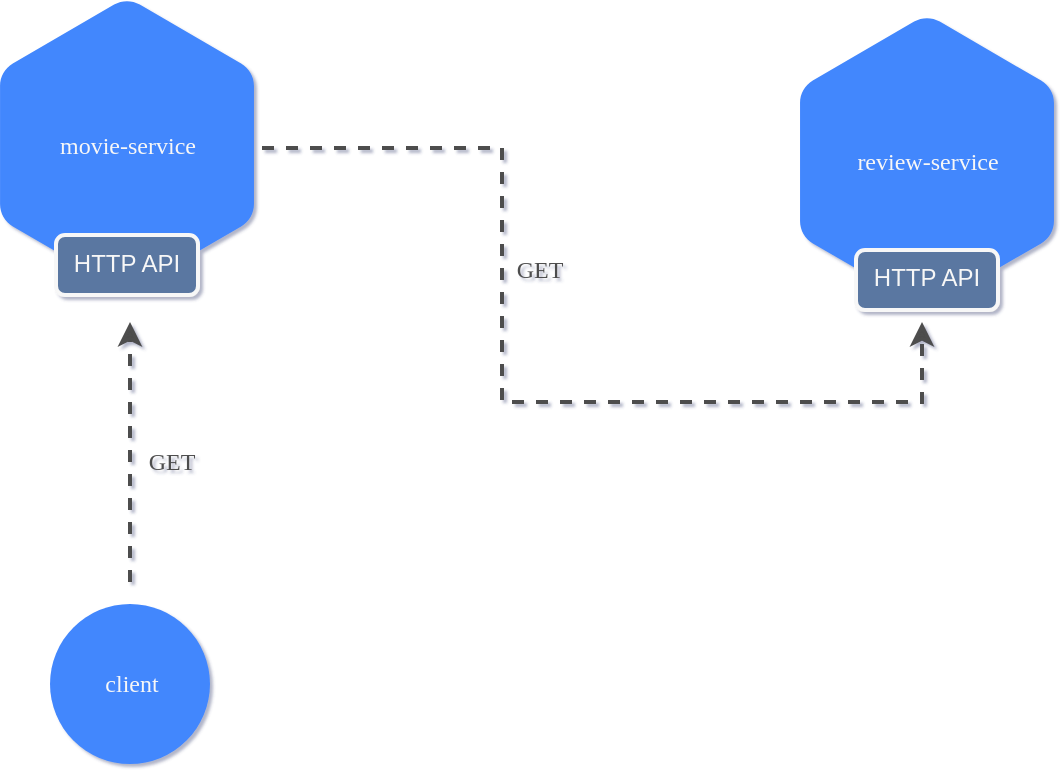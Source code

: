 <mxfile version="10.7.7" type="device"><diagram id="-4LJug5yAsa3-umCaJyY" name="Page-1"><mxGraphModel dx="830" dy="586" grid="1" gridSize="10" guides="1" tooltips="1" connect="1" arrows="1" fold="1" page="1" pageScale="1" pageWidth="1169" pageHeight="827" math="0" shadow="1"><root><mxCell id="0"/><mxCell id="1" parent="0"/><mxCell id="8WegFNzEPPL-kg4fo7BF-7" style="edgeStyle=orthogonalEdgeStyle;rounded=0;orthogonalLoop=1;jettySize=auto;html=1;fontColor=#F7F7F7;dashed=1;strokeColor=#4D4D4D;strokeWidth=2;shadow=0;" edge="1" parent="1"><mxGeometry relative="1" as="geometry"><mxPoint x="240" y="213" as="sourcePoint"/><mxPoint x="570" y="300" as="targetPoint"/><Array as="points"><mxPoint x="360" y="213"/><mxPoint x="360" y="340"/><mxPoint x="570" y="340"/></Array></mxGeometry></mxCell><mxCell id="8WegFNzEPPL-kg4fo7BF-4" value="" style="shape=mxgraph.gcp.extras.blue_hexagon;html=1;fillColor=#4387FD;gradientColor=none;strokeColor=none;verticalLabelPosition=bottom;verticalAlign=top;align=center;rotation=90;shadow=0;" vertex="1" parent="1"><mxGeometry x="500" y="156.5" width="145" height="127" as="geometry"/></mxCell><mxCell id="8WegFNzEPPL-kg4fo7BF-5" value="&lt;font color=&quot;#f7f7f7&quot;&gt;HTTP API&lt;/font&gt;" style="whiteSpace=wrap;html=1;verticalAlign=top;strokeColor=#F7F7F7;fillColor=#5A77A1;gradientColor=none;rounded=1;arcSize=15;strokeWidth=2;shadow=0;" vertex="1" parent="1"><mxGeometry x="537" y="264" width="71" height="30" as="geometry"/></mxCell><mxCell id="8WegFNzEPPL-kg4fo7BF-6" value="review-service" style="text;html=1;strokeColor=none;fillColor=none;align=center;verticalAlign=middle;whiteSpace=wrap;rounded=0;fontColor=#F7F7F7;fontFamily=Menlo;fontSize=12;shadow=0;" vertex="1" parent="1"><mxGeometry x="512.5" y="210" width="120" height="20" as="geometry"/></mxCell><mxCell id="8WegFNzEPPL-kg4fo7BF-12" value="GET" style="text;html=1;strokeColor=none;fillColor=none;align=center;verticalAlign=middle;whiteSpace=wrap;rounded=0;fontColor=#4D4D4D;fontFamily=Menlo;shadow=0;" vertex="1" parent="1"><mxGeometry x="359" y="263.5" width="40" height="20" as="geometry"/></mxCell><mxCell id="8WegFNzEPPL-kg4fo7BF-15" value="" style="shape=mxgraph.gcp.extras.blue_hexagon;html=1;fillColor=#4387FD;gradientColor=none;strokeColor=none;verticalLabelPosition=bottom;verticalAlign=top;align=center;rotation=90;shadow=0;" vertex="1" parent="1"><mxGeometry x="100" y="148" width="145" height="127" as="geometry"/></mxCell><mxCell id="8WegFNzEPPL-kg4fo7BF-16" value="&lt;font color=&quot;#f7f7f7&quot;&gt;HTTP API&lt;/font&gt;" style="whiteSpace=wrap;html=1;verticalAlign=top;strokeColor=#F7F7F7;fillColor=#5A77A1;gradientColor=none;rounded=1;arcSize=15;strokeWidth=2;comic=0;shadow=0;glass=0;" vertex="1" parent="1"><mxGeometry x="137" y="256.5" width="71" height="30" as="geometry"/></mxCell><mxCell id="8WegFNzEPPL-kg4fo7BF-17" value="movie-service" style="text;html=1;strokeColor=none;fillColor=none;align=center;verticalAlign=middle;whiteSpace=wrap;rounded=0;fontColor=#F7F7F7;fontFamily=Menlo;fontSize=12;shadow=0;" vertex="1" parent="1"><mxGeometry x="112.5" y="201.5" width="120" height="20" as="geometry"/></mxCell><mxCell id="8WegFNzEPPL-kg4fo7BF-21" style="edgeStyle=orthogonalEdgeStyle;rounded=0;orthogonalLoop=1;jettySize=auto;html=1;dashed=1;strokeColor=#4D4D4D;strokeWidth=2;fontFamily=Menlo;fontSize=12;fontColor=#4D4D4D;shadow=0;" edge="1" parent="1"><mxGeometry relative="1" as="geometry"><mxPoint x="174" y="300" as="targetPoint"/><mxPoint x="174" y="430" as="sourcePoint"/></mxGeometry></mxCell><mxCell id="8WegFNzEPPL-kg4fo7BF-18" value="" style="ellipse;whiteSpace=wrap;html=1;aspect=fixed;shadow=0;comic=0;strokeColor=none;fillColor=#4387FD;gradientColor=none;fontFamily=Helvetica;fontSize=12;fontColor=#000000;verticalAlign=top;" vertex="1" parent="1"><mxGeometry x="134" y="441" width="80" height="80" as="geometry"/></mxCell><mxCell id="8WegFNzEPPL-kg4fo7BF-19" value="client" style="text;html=1;strokeColor=none;fillColor=none;align=center;verticalAlign=middle;whiteSpace=wrap;rounded=0;fontColor=#F7F7F7;fontFamily=Menlo;fontSize=12;shadow=0;" vertex="1" parent="1"><mxGeometry x="141" y="471" width="68" height="20" as="geometry"/></mxCell><mxCell id="8WegFNzEPPL-kg4fo7BF-22" value="GET" style="text;html=1;strokeColor=none;fillColor=none;align=center;verticalAlign=middle;whiteSpace=wrap;rounded=0;fontColor=#4D4D4D;fontFamily=Menlo;shadow=0;" vertex="1" parent="1"><mxGeometry x="175" y="360" width="40" height="20" as="geometry"/></mxCell></root></mxGraphModel></diagram></mxfile>